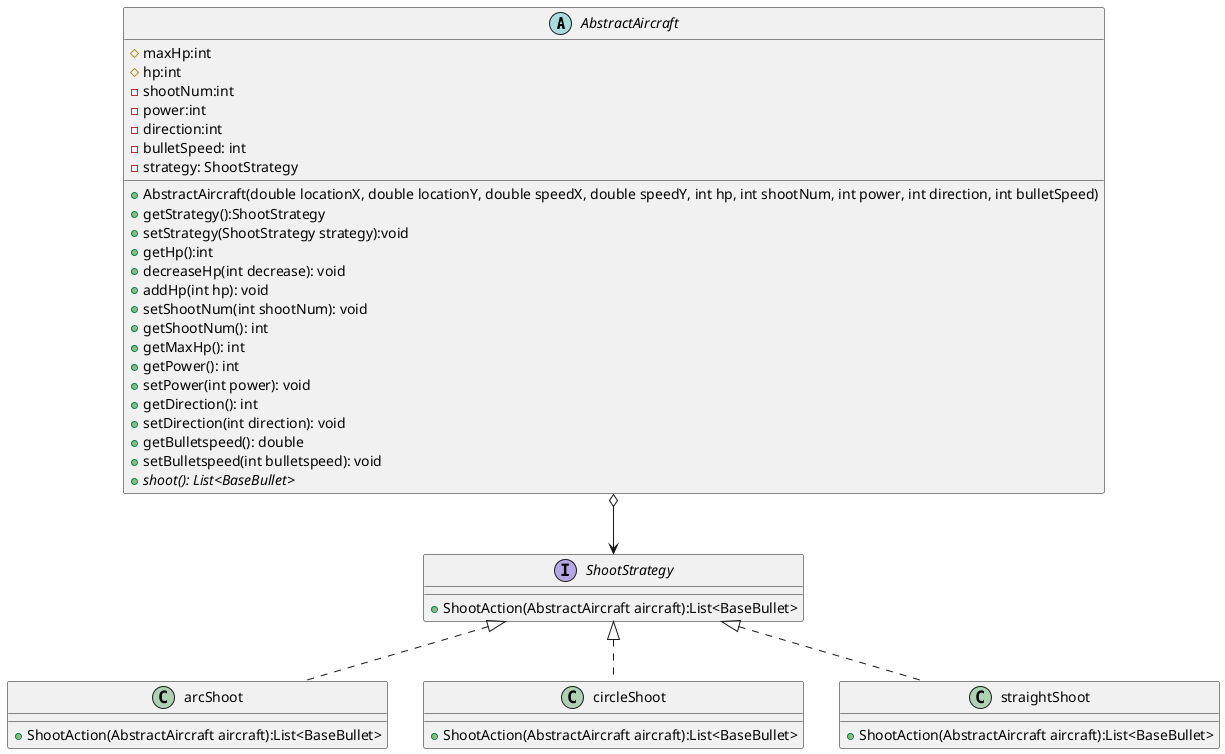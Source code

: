 @startuml
'https://plantuml.com/class-diagram
abstract class AbstractAircraft{
    # maxHp:int
    # hp:int
    - shootNum:int
    - power:int
    - direction:int
    - bulletSpeed: int
    - strategy: ShootStrategy

    + AbstractAircraft(double locationX, double locationY, double speedX, double speedY, int hp, int shootNum, int power, int direction, int bulletSpeed)
    + getStrategy():ShootStrategy
    + setStrategy(ShootStrategy strategy):void
    + getHp():int
    + decreaseHp(int decrease): void
    + addHp(int hp): void
    + setShootNum(int shootNum): void
    + getShootNum(): int
    + getMaxHp(): int
    + getPower(): int
    + setPower(int power): void
    + getDirection(): int
    + setDirection(int direction): void
    + getBulletspeed(): double
    + setBulletspeed(int bulletspeed): void
    + {abstract}shoot(): List<BaseBullet>
}




interface ShootStrategy{
    + ShootAction(AbstractAircraft aircraft):List<BaseBullet>
}
class arcShoot{
    + ShootAction(AbstractAircraft aircraft):List<BaseBullet>
}
class circleShoot{
    + ShootAction(AbstractAircraft aircraft):List<BaseBullet>
}
class straightShoot{
    + ShootAction(AbstractAircraft aircraft):List<BaseBullet>
}





ShootStrategy <|.. arcShoot
ShootStrategy <|.. circleShoot
ShootStrategy <|.. straightShoot
AbstractAircraft o--> ShootStrategy




@enduml